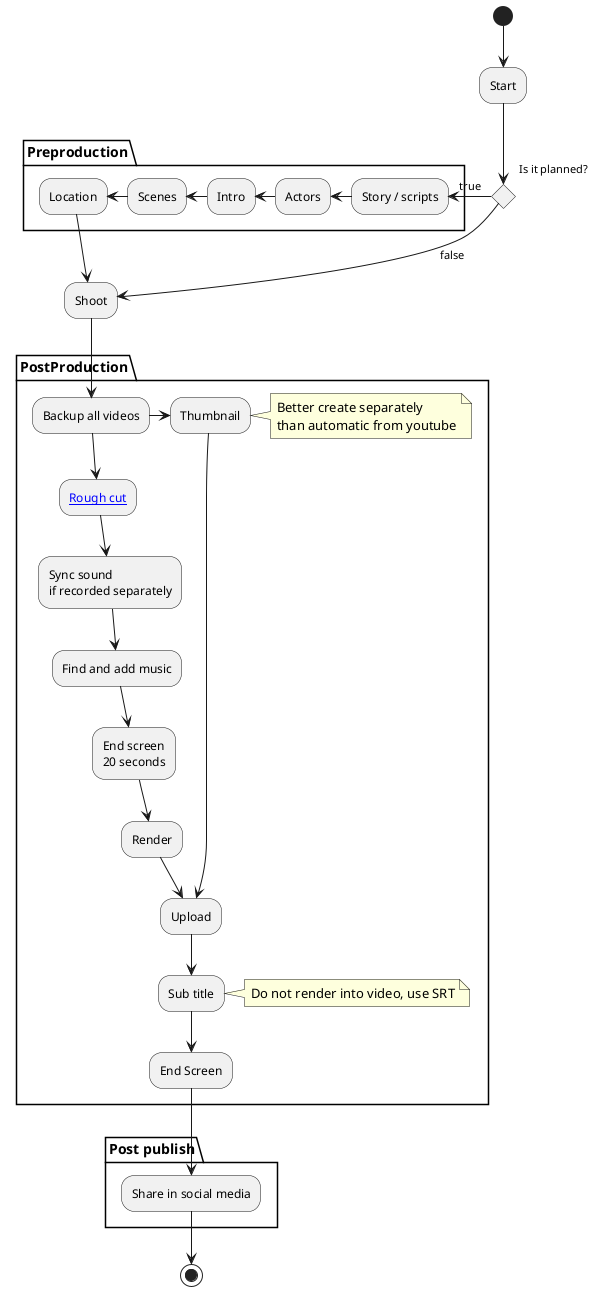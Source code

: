@startuml
(*) -->"Start"
if "Is it planned?" then
partition "Preproduction" {
    --left> [true] "Story / scripts"
    --left> "Actors"
    --left> "Intro"
    --left> "Scenes"
    -left-> "Location"
}
--> "Shoot"
else
-->[false] "Shoot"
endif
partition PostProduction {
    --> "Backup all videos" as B
    --> "[[https://en.wikipedia.org/wiki/Rough_cut Rough cut]]" as RC
    --> "Sync sound\nif recorded separately"
    --> "Find and add music"
    --> "End screen\n20 seconds"
    --> "Render" as R
    R --> "Upload" as U
    
    B -right-> "Thumbnail"
    note right: Better create separately \nthan automatic from youtube
    --> U
    --> "Sub title"
    note right:Do not render into video, use SRT
    --> "End Screen"
}
partition "Post publish"{
    --> "Share in social media"
}
-->(*)
@enduml

